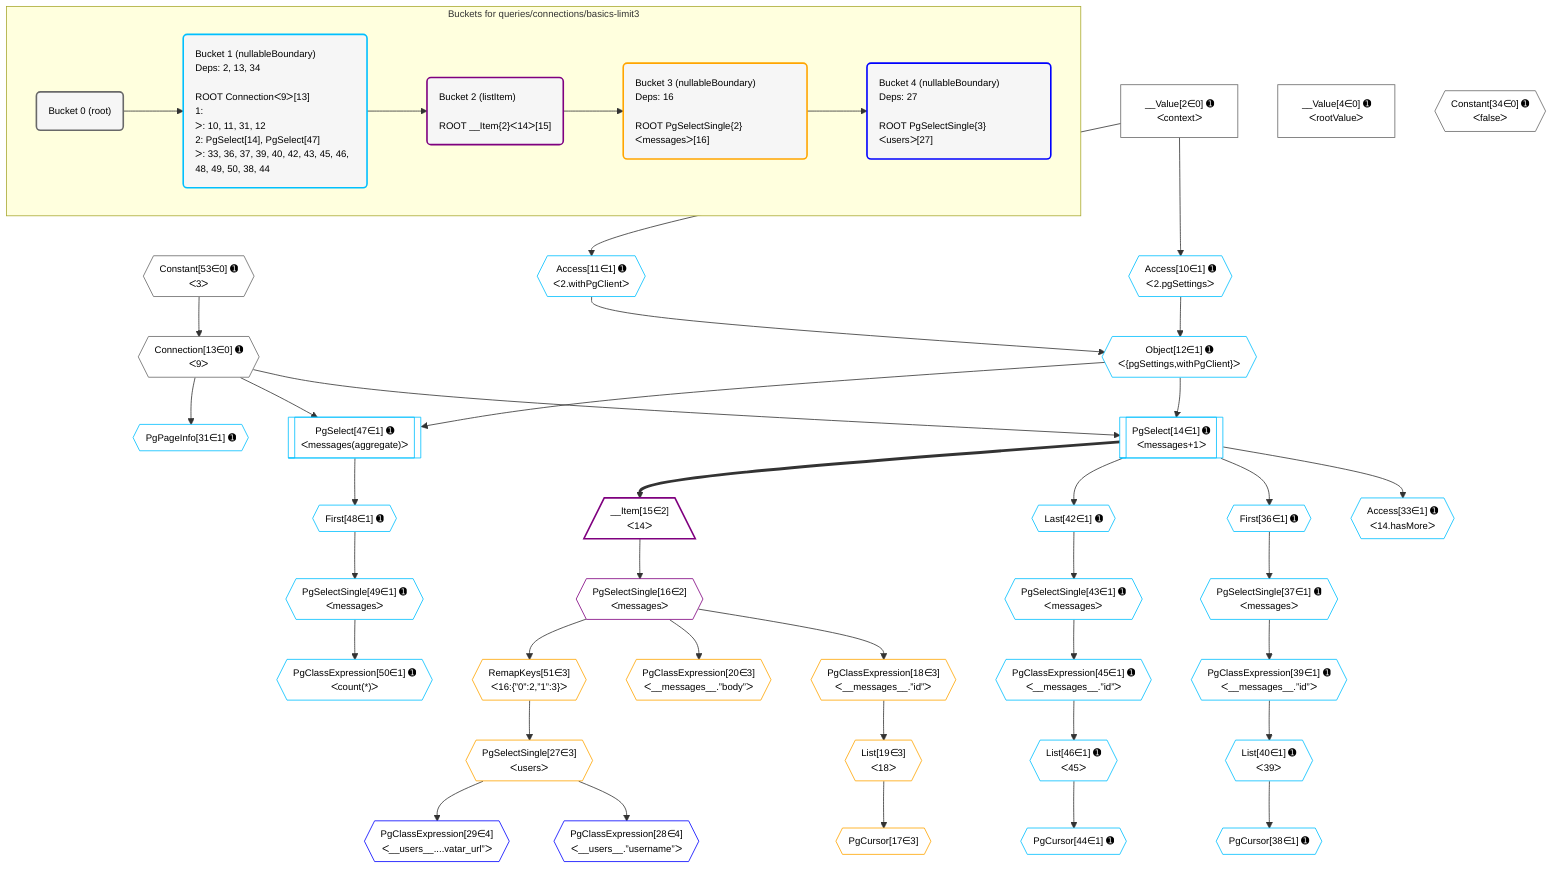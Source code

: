 %%{init: {'themeVariables': { 'fontSize': '12px'}}}%%
graph TD
    classDef path fill:#eee,stroke:#000,color:#000
    classDef plan fill:#fff,stroke-width:1px,color:#000
    classDef itemplan fill:#fff,stroke-width:2px,color:#000
    classDef unbatchedplan fill:#dff,stroke-width:1px,color:#000
    classDef sideeffectplan fill:#fcc,stroke-width:2px,color:#000
    classDef bucket fill:#f6f6f6,color:#000,stroke-width:2px,text-align:left


    %% plan dependencies
    Connection13{{"Connection[13∈0] ➊<br />ᐸ9ᐳ"}}:::plan
    Constant53{{"Constant[53∈0] ➊<br />ᐸ3ᐳ"}}:::plan
    Constant53 --> Connection13
    __Value2["__Value[2∈0] ➊<br />ᐸcontextᐳ"]:::plan
    __Value4["__Value[4∈0] ➊<br />ᐸrootValueᐳ"]:::plan
    Constant34{{"Constant[34∈0] ➊<br />ᐸfalseᐳ"}}:::plan
    Object12{{"Object[12∈1] ➊<br />ᐸ{pgSettings,withPgClient}ᐳ"}}:::plan
    Access10{{"Access[10∈1] ➊<br />ᐸ2.pgSettingsᐳ"}}:::plan
    Access11{{"Access[11∈1] ➊<br />ᐸ2.withPgClientᐳ"}}:::plan
    Access10 & Access11 --> Object12
    PgSelect14[["PgSelect[14∈1] ➊<br />ᐸmessages+1ᐳ"]]:::plan
    Object12 & Connection13 --> PgSelect14
    PgSelect47[["PgSelect[47∈1] ➊<br />ᐸmessages(aggregate)ᐳ"]]:::plan
    Object12 & Connection13 --> PgSelect47
    __Value2 --> Access10
    __Value2 --> Access11
    PgPageInfo31{{"PgPageInfo[31∈1] ➊"}}:::plan
    Connection13 --> PgPageInfo31
    Access33{{"Access[33∈1] ➊<br />ᐸ14.hasMoreᐳ"}}:::plan
    PgSelect14 --> Access33
    First36{{"First[36∈1] ➊"}}:::plan
    PgSelect14 --> First36
    PgSelectSingle37{{"PgSelectSingle[37∈1] ➊<br />ᐸmessagesᐳ"}}:::plan
    First36 --> PgSelectSingle37
    PgCursor38{{"PgCursor[38∈1] ➊"}}:::plan
    List40{{"List[40∈1] ➊<br />ᐸ39ᐳ"}}:::plan
    List40 --> PgCursor38
    PgClassExpression39{{"PgClassExpression[39∈1] ➊<br />ᐸ__messages__.”id”ᐳ"}}:::plan
    PgSelectSingle37 --> PgClassExpression39
    PgClassExpression39 --> List40
    Last42{{"Last[42∈1] ➊"}}:::plan
    PgSelect14 --> Last42
    PgSelectSingle43{{"PgSelectSingle[43∈1] ➊<br />ᐸmessagesᐳ"}}:::plan
    Last42 --> PgSelectSingle43
    PgCursor44{{"PgCursor[44∈1] ➊"}}:::plan
    List46{{"List[46∈1] ➊<br />ᐸ45ᐳ"}}:::plan
    List46 --> PgCursor44
    PgClassExpression45{{"PgClassExpression[45∈1] ➊<br />ᐸ__messages__.”id”ᐳ"}}:::plan
    PgSelectSingle43 --> PgClassExpression45
    PgClassExpression45 --> List46
    First48{{"First[48∈1] ➊"}}:::plan
    PgSelect47 --> First48
    PgSelectSingle49{{"PgSelectSingle[49∈1] ➊<br />ᐸmessagesᐳ"}}:::plan
    First48 --> PgSelectSingle49
    PgClassExpression50{{"PgClassExpression[50∈1] ➊<br />ᐸcount(*)ᐳ"}}:::plan
    PgSelectSingle49 --> PgClassExpression50
    __Item15[/"__Item[15∈2]<br />ᐸ14ᐳ"\]:::itemplan
    PgSelect14 ==> __Item15
    PgSelectSingle16{{"PgSelectSingle[16∈2]<br />ᐸmessagesᐳ"}}:::plan
    __Item15 --> PgSelectSingle16
    PgCursor17{{"PgCursor[17∈3]"}}:::plan
    List19{{"List[19∈3]<br />ᐸ18ᐳ"}}:::plan
    List19 --> PgCursor17
    PgClassExpression18{{"PgClassExpression[18∈3]<br />ᐸ__messages__.”id”ᐳ"}}:::plan
    PgSelectSingle16 --> PgClassExpression18
    PgClassExpression18 --> List19
    PgClassExpression20{{"PgClassExpression[20∈3]<br />ᐸ__messages__.”body”ᐳ"}}:::plan
    PgSelectSingle16 --> PgClassExpression20
    PgSelectSingle27{{"PgSelectSingle[27∈3]<br />ᐸusersᐳ"}}:::plan
    RemapKeys51{{"RemapKeys[51∈3]<br />ᐸ16:{”0”:2,”1”:3}ᐳ"}}:::plan
    RemapKeys51 --> PgSelectSingle27
    PgSelectSingle16 --> RemapKeys51
    PgClassExpression28{{"PgClassExpression[28∈4]<br />ᐸ__users__.”username”ᐳ"}}:::plan
    PgSelectSingle27 --> PgClassExpression28
    PgClassExpression29{{"PgClassExpression[29∈4]<br />ᐸ__users__....vatar_url”ᐳ"}}:::plan
    PgSelectSingle27 --> PgClassExpression29

    %% define steps

    subgraph "Buckets for queries/connections/basics-limit3"
    Bucket0("Bucket 0 (root)"):::bucket
    classDef bucket0 stroke:#696969
    class Bucket0,__Value2,__Value4,Connection13,Constant34,Constant53 bucket0
    Bucket1("Bucket 1 (nullableBoundary)<br />Deps: 2, 13, 34<br /><br />ROOT Connectionᐸ9ᐳ[13]<br />1: <br />ᐳ: 10, 11, 31, 12<br />2: PgSelect[14], PgSelect[47]<br />ᐳ: 33, 36, 37, 39, 40, 42, 43, 45, 46, 48, 49, 50, 38, 44"):::bucket
    classDef bucket1 stroke:#00bfff
    class Bucket1,Access10,Access11,Object12,PgSelect14,PgPageInfo31,Access33,First36,PgSelectSingle37,PgCursor38,PgClassExpression39,List40,Last42,PgSelectSingle43,PgCursor44,PgClassExpression45,List46,PgSelect47,First48,PgSelectSingle49,PgClassExpression50 bucket1
    Bucket2("Bucket 2 (listItem)<br /><br />ROOT __Item{2}ᐸ14ᐳ[15]"):::bucket
    classDef bucket2 stroke:#7f007f
    class Bucket2,__Item15,PgSelectSingle16 bucket2
    Bucket3("Bucket 3 (nullableBoundary)<br />Deps: 16<br /><br />ROOT PgSelectSingle{2}ᐸmessagesᐳ[16]"):::bucket
    classDef bucket3 stroke:#ffa500
    class Bucket3,PgCursor17,PgClassExpression18,List19,PgClassExpression20,PgSelectSingle27,RemapKeys51 bucket3
    Bucket4("Bucket 4 (nullableBoundary)<br />Deps: 27<br /><br />ROOT PgSelectSingle{3}ᐸusersᐳ[27]"):::bucket
    classDef bucket4 stroke:#0000ff
    class Bucket4,PgClassExpression28,PgClassExpression29 bucket4
    Bucket0 --> Bucket1
    Bucket1 --> Bucket2
    Bucket2 --> Bucket3
    Bucket3 --> Bucket4
    end